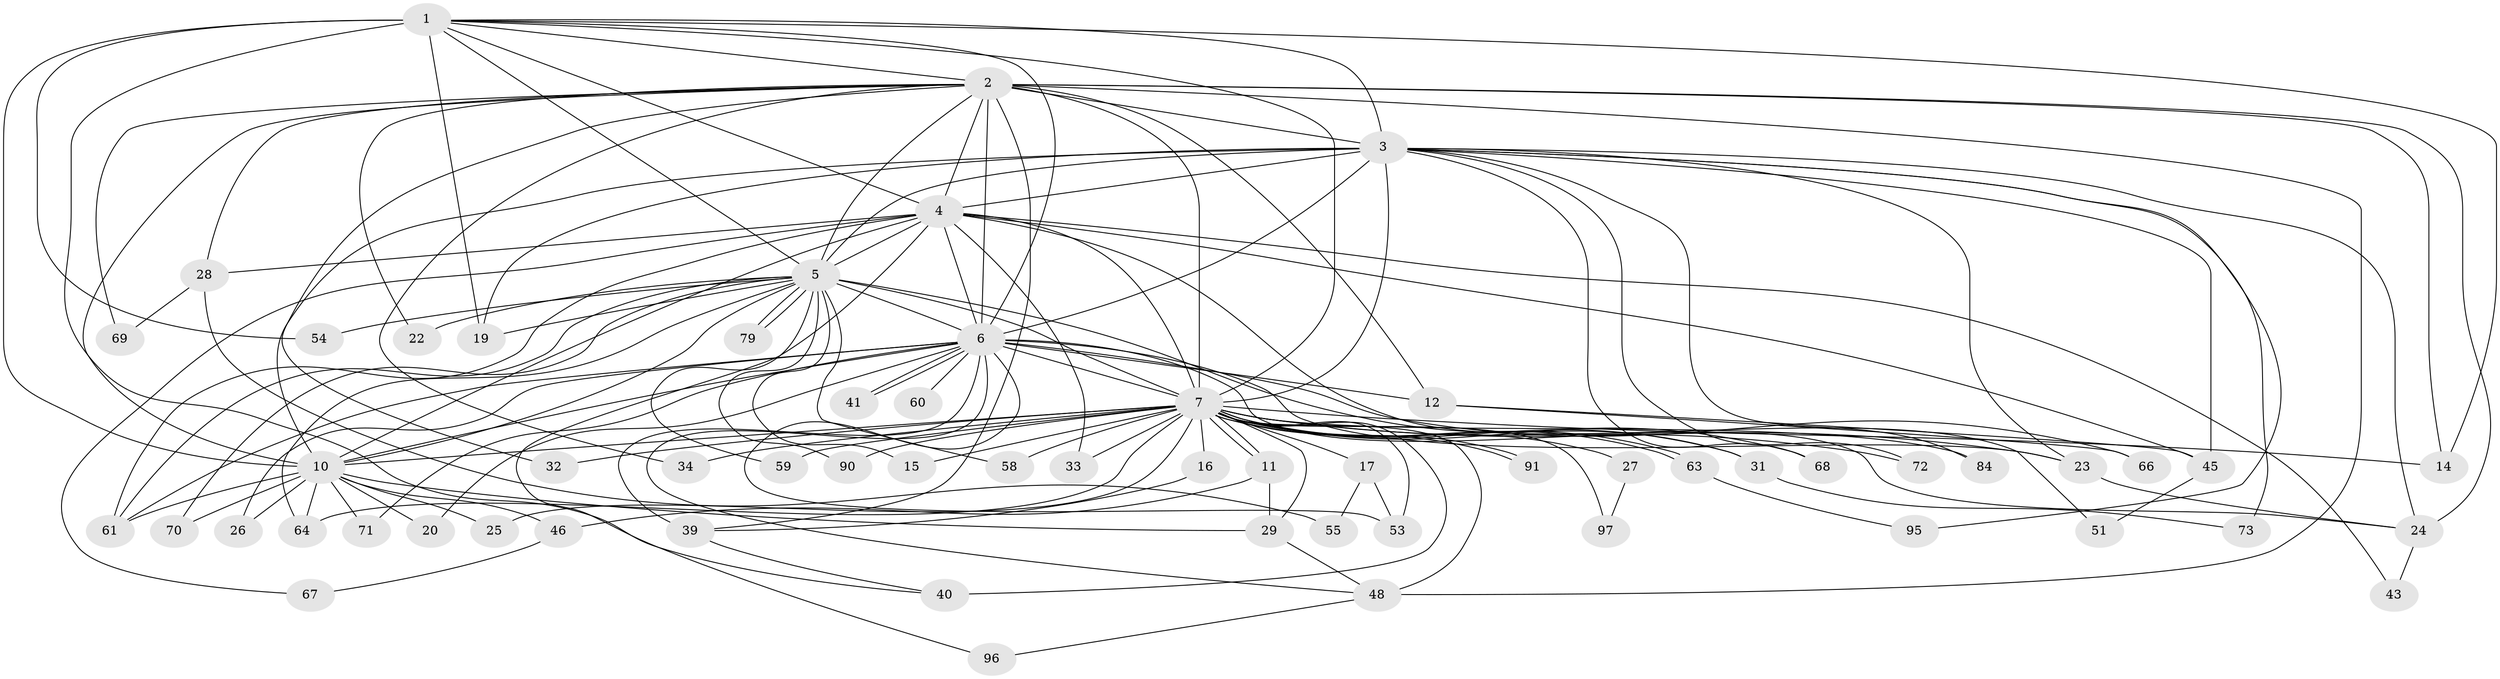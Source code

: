 // original degree distribution, {15: 0.01, 28: 0.01, 18: 0.02, 22: 0.01, 25: 0.01, 23: 0.01, 35: 0.01, 12: 0.01, 19: 0.01, 4: 0.11, 5: 0.04, 6: 0.01, 3: 0.17, 2: 0.57}
// Generated by graph-tools (version 1.1) at 2025/17/03/04/25 18:17:38]
// undirected, 60 vertices, 143 edges
graph export_dot {
graph [start="1"]
  node [color=gray90,style=filled];
  1;
  2 [super="+57+78+75"];
  3;
  4 [super="+62"];
  5 [super="+21+65+42+77+85"];
  6 [super="+82+92+89+52+18+30"];
  7 [super="+13+8+9+50"];
  10 [super="+36"];
  11;
  12;
  14 [super="+47"];
  15;
  16;
  17;
  19;
  20;
  22;
  23 [super="+38"];
  24;
  25;
  26;
  27;
  28;
  29 [super="+49"];
  31;
  32;
  33;
  34;
  39 [super="+99"];
  40 [super="+86+94"];
  41;
  43;
  45 [super="+76"];
  46;
  48 [super="+56+88"];
  51;
  53 [super="+74"];
  54;
  55;
  58;
  59;
  60;
  61 [super="+87"];
  63;
  64 [super="+83"];
  66;
  67;
  68;
  69;
  70;
  71;
  72;
  73;
  79;
  84;
  90;
  91;
  95;
  96;
  97;
  1 -- 2;
  1 -- 3;
  1 -- 4;
  1 -- 5 [weight=2];
  1 -- 6;
  1 -- 7 [weight=3];
  1 -- 10 [weight=2];
  1 -- 19;
  1 -- 40;
  1 -- 54;
  1 -- 14;
  2 -- 3;
  2 -- 4 [weight=3];
  2 -- 5;
  2 -- 6 [weight=4];
  2 -- 7 [weight=6];
  2 -- 10;
  2 -- 12;
  2 -- 14;
  2 -- 22;
  2 -- 28;
  2 -- 32;
  2 -- 34;
  2 -- 48 [weight=2];
  2 -- 69;
  2 -- 39;
  2 -- 24;
  3 -- 4;
  3 -- 5;
  3 -- 6;
  3 -- 7 [weight=3];
  3 -- 10;
  3 -- 19;
  3 -- 23;
  3 -- 24;
  3 -- 68;
  3 -- 72;
  3 -- 73;
  3 -- 84;
  3 -- 95;
  3 -- 45;
  4 -- 5 [weight=3];
  4 -- 6;
  4 -- 7 [weight=3];
  4 -- 10 [weight=2];
  4 -- 28;
  4 -- 33;
  4 -- 43;
  4 -- 45;
  4 -- 51;
  4 -- 61;
  4 -- 67;
  4 -- 96;
  5 -- 6 [weight=2];
  5 -- 7 [weight=5];
  5 -- 10;
  5 -- 15;
  5 -- 22;
  5 -- 31;
  5 -- 54;
  5 -- 58;
  5 -- 59;
  5 -- 64;
  5 -- 70;
  5 -- 79;
  5 -- 79;
  5 -- 90;
  5 -- 61;
  5 -- 19;
  6 -- 7 [weight=5];
  6 -- 10;
  6 -- 12 [weight=2];
  6 -- 20;
  6 -- 24;
  6 -- 26;
  6 -- 41;
  6 -- 41;
  6 -- 60 [weight=2];
  6 -- 23;
  6 -- 61;
  6 -- 48;
  6 -- 66;
  6 -- 71;
  6 -- 39;
  6 -- 53;
  7 -- 10 [weight=3];
  7 -- 11;
  7 -- 11;
  7 -- 14;
  7 -- 15;
  7 -- 16 [weight=2];
  7 -- 17 [weight=2];
  7 -- 27 [weight=2];
  7 -- 29;
  7 -- 31;
  7 -- 32;
  7 -- 33;
  7 -- 34 [weight=2];
  7 -- 48;
  7 -- 58;
  7 -- 63;
  7 -- 63;
  7 -- 64;
  7 -- 72;
  7 -- 90;
  7 -- 91;
  7 -- 91;
  7 -- 97;
  7 -- 53;
  7 -- 40 [weight=2];
  7 -- 84;
  7 -- 68;
  7 -- 23;
  7 -- 25;
  7 -- 59;
  10 -- 20;
  10 -- 25;
  10 -- 26;
  10 -- 46;
  10 -- 70;
  10 -- 71;
  10 -- 64;
  10 -- 29;
  10 -- 61;
  11 -- 29;
  11 -- 46;
  12 -- 45;
  12 -- 66;
  16 -- 39;
  17 -- 53;
  17 -- 55;
  23 -- 24;
  24 -- 43;
  27 -- 97;
  28 -- 55;
  28 -- 69;
  29 -- 48;
  31 -- 73;
  39 -- 40;
  45 -- 51;
  46 -- 67;
  48 -- 96;
  63 -- 95;
}
